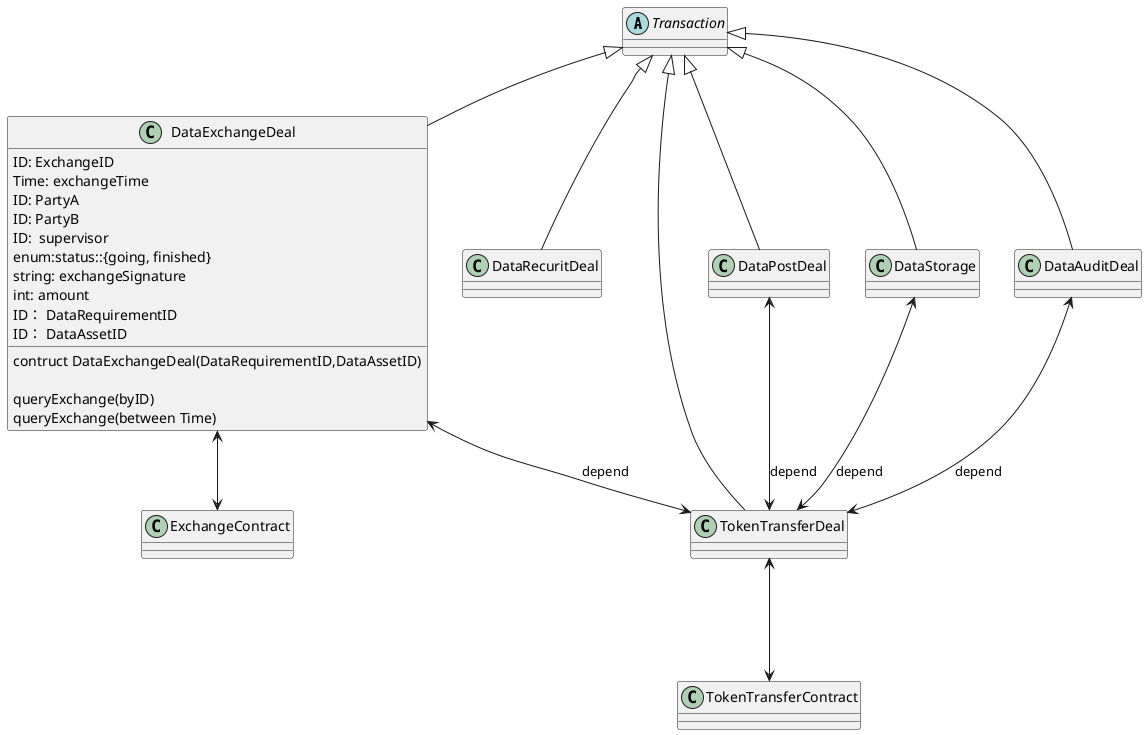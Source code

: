 @startuml

abstract class Transaction
class DataAuditDeal
class DataRecuritDeal
class DataExchangeDeal{
    ID: ExchangeID
    Time: exchangeTime
    ID: PartyA
    ID: PartyB
    ID:  supervisor
    enum:status::{going, finished}
    string: exchangeSignature
    int: amount
    ID： DataRequirementID
    ID： DataAssetID

    contruct DataExchangeDeal(DataRequirementID,DataAssetID)

    queryExchange(byID)
    queryExchange(between Time)






}
class TokenTransferDeal
class DataPostDeal
class DataStorage

Transaction<|-- DataAuditDeal

Transaction<|-- DataRecuritDeal

Transaction<|-- TokenTransferDeal

Transaction<|-- DataExchangeDeal

Transaction<|-- DataPostDeal

Transaction<|-- DataStorage


DataExchangeDeal<-->TokenTransferDeal :depend
DataPostDeal<-->TokenTransferDeal  :depend
DataAuditDeal<-->TokenTransferDeal  :depend
DataStorage<-->TokenTransferDeal  :depend

DataExchangeDeal<-->ExchangeContract
TokenTransferDeal<--->TokenTransferContract

@enduml